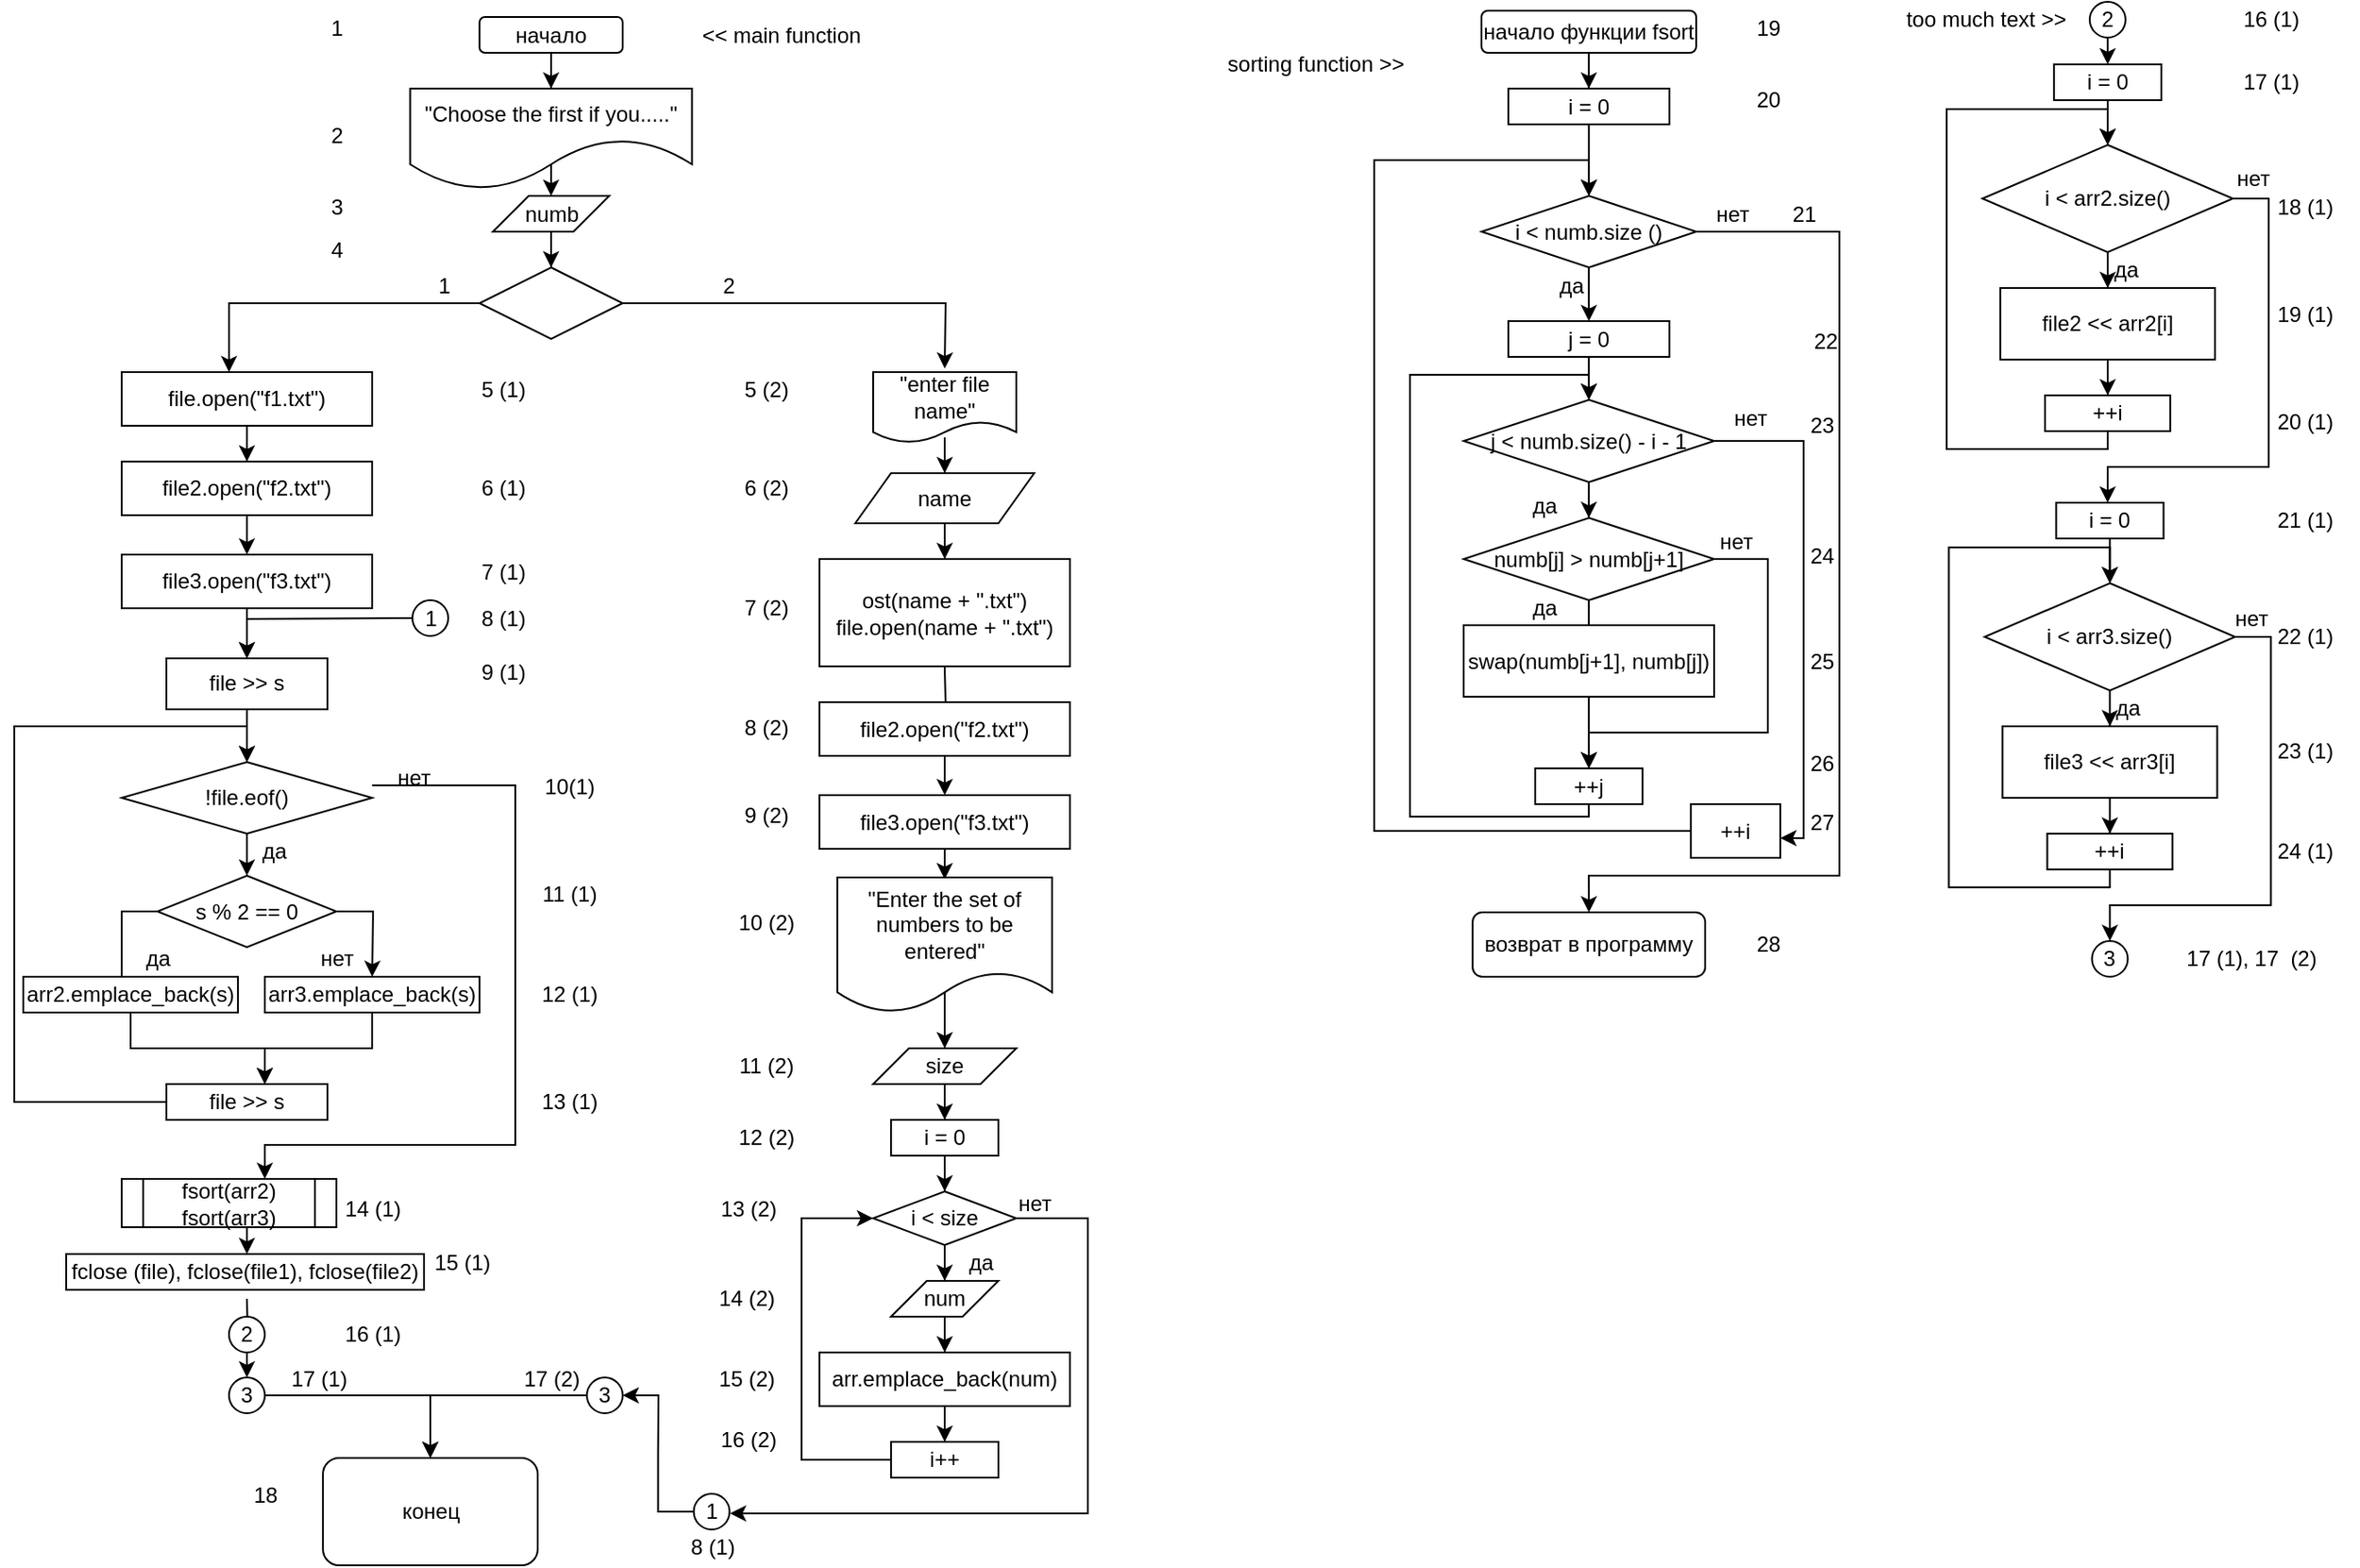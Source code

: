<mxfile version="17.4.0" type="github">
  <diagram id="C5RBs43oDa-KdzZeNtuy" name="Page-1">
    <mxGraphModel dx="1026" dy="490" grid="1" gridSize="20" guides="1" tooltips="1" connect="1" arrows="1" fold="1" page="1" pageScale="1" pageWidth="827" pageHeight="1169" math="0" shadow="0">
      <root>
        <mxCell id="WIyWlLk6GJQsqaUBKTNV-0" />
        <mxCell id="WIyWlLk6GJQsqaUBKTNV-1" parent="WIyWlLk6GJQsqaUBKTNV-0" />
        <mxCell id="zUhGvFNywTjKuXfnofkF-5" value="" style="edgeStyle=orthogonalEdgeStyle;rounded=0;orthogonalLoop=1;jettySize=auto;html=1;entryX=0.5;entryY=0;entryDx=0;entryDy=0;" parent="WIyWlLk6GJQsqaUBKTNV-1" source="WIyWlLk6GJQsqaUBKTNV-3" target="WG-GIoE7qXhuWjVk6lCx-2" edge="1">
          <mxGeometry relative="1" as="geometry" />
        </mxCell>
        <mxCell id="WIyWlLk6GJQsqaUBKTNV-3" value="&lt;font style=&quot;font-size: 12px&quot;&gt;начало&lt;/font&gt;" style="rounded=1;whiteSpace=wrap;html=1;fontSize=12;glass=0;strokeWidth=1;shadow=0;" parent="WIyWlLk6GJQsqaUBKTNV-1" vertex="1">
          <mxGeometry x="300.01" y="23.5" width="80" height="20" as="geometry" />
        </mxCell>
        <mxCell id="zUhGvFNywTjKuXfnofkF-8" value="" style="edgeStyle=orthogonalEdgeStyle;rounded=0;orthogonalLoop=1;jettySize=auto;html=1;exitX=0.519;exitY=0.706;exitDx=0;exitDy=0;exitPerimeter=0;entryX=0.5;entryY=0;entryDx=0;entryDy=0;" parent="WIyWlLk6GJQsqaUBKTNV-1" source="WG-GIoE7qXhuWjVk6lCx-2" target="zUhGvFNywTjKuXfnofkF-7" edge="1">
          <mxGeometry relative="1" as="geometry">
            <mxPoint x="340" y="123.5" as="targetPoint" />
          </mxGeometry>
        </mxCell>
        <mxCell id="WG-GIoE7qXhuWjVk6lCx-2" value="&quot;Choose the first if you.....&quot;" style="shape=document;whiteSpace=wrap;html=1;boundedLbl=1;fontSize=12;size=0.5;" parent="WIyWlLk6GJQsqaUBKTNV-1" vertex="1">
          <mxGeometry x="261.25" y="63.5" width="157.5" height="56.5" as="geometry" />
        </mxCell>
        <mxCell id="WG-GIoE7qXhuWjVk6lCx-10" value="" style="edgeStyle=orthogonalEdgeStyle;rounded=0;orthogonalLoop=1;jettySize=auto;html=1;fontSize=12;exitX=0.5;exitY=1;exitDx=0;exitDy=0;entryX=0.5;entryY=0;entryDx=0;entryDy=0;" parent="WIyWlLk6GJQsqaUBKTNV-1" source="zUhGvFNywTjKuXfnofkF-6" target="zUhGvFNywTjKuXfnofkF-34" edge="1">
          <mxGeometry relative="1" as="geometry">
            <mxPoint x="170" y="351" as="sourcePoint" />
            <mxPoint x="170" y="380" as="targetPoint" />
            <Array as="points" />
          </mxGeometry>
        </mxCell>
        <mxCell id="WG-GIoE7qXhuWjVk6lCx-46" value="" style="edgeStyle=orthogonalEdgeStyle;rounded=0;orthogonalLoop=1;jettySize=auto;html=1;fontSize=12;" parent="WIyWlLk6GJQsqaUBKTNV-1" source="WG-GIoE7qXhuWjVk6lCx-40" target="WG-GIoE7qXhuWjVk6lCx-45" edge="1">
          <mxGeometry relative="1" as="geometry" />
        </mxCell>
        <mxCell id="WG-GIoE7qXhuWjVk6lCx-40" value="&lt;font style=&quot;font-size: 12px&quot;&gt;начало функции fsort&lt;/font&gt;" style="rounded=1;whiteSpace=wrap;html=1;fontSize=12;glass=0;strokeWidth=1;shadow=0;" parent="WIyWlLk6GJQsqaUBKTNV-1" vertex="1">
          <mxGeometry x="860" y="20" width="120" height="23.5" as="geometry" />
        </mxCell>
        <mxCell id="WG-GIoE7qXhuWjVk6lCx-48" value="" style="edgeStyle=orthogonalEdgeStyle;rounded=0;orthogonalLoop=1;jettySize=auto;html=1;fontSize=12;" parent="WIyWlLk6GJQsqaUBKTNV-1" source="WG-GIoE7qXhuWjVk6lCx-45" target="WG-GIoE7qXhuWjVk6lCx-47" edge="1">
          <mxGeometry relative="1" as="geometry" />
        </mxCell>
        <mxCell id="WG-GIoE7qXhuWjVk6lCx-45" value="i = 0" style="whiteSpace=wrap;html=1;" parent="WIyWlLk6GJQsqaUBKTNV-1" vertex="1">
          <mxGeometry x="875.04" y="63.5" width="90" height="20" as="geometry" />
        </mxCell>
        <mxCell id="WG-GIoE7qXhuWjVk6lCx-50" value="" style="edgeStyle=orthogonalEdgeStyle;rounded=0;orthogonalLoop=1;jettySize=auto;html=1;fontSize=12;entryX=0.5;entryY=0;entryDx=0;entryDy=0;" parent="WIyWlLk6GJQsqaUBKTNV-1" source="WG-GIoE7qXhuWjVk6lCx-47" target="WG-GIoE7qXhuWjVk6lCx-51" edge="1">
          <mxGeometry relative="1" as="geometry">
            <mxPoint x="920.04" y="243.5" as="targetPoint" />
          </mxGeometry>
        </mxCell>
        <mxCell id="WG-GIoE7qXhuWjVk6lCx-52" style="edgeStyle=orthogonalEdgeStyle;rounded=0;orthogonalLoop=1;jettySize=auto;html=1;fontSize=12;entryX=0.5;entryY=0;entryDx=0;entryDy=0;" parent="WIyWlLk6GJQsqaUBKTNV-1" source="WG-GIoE7qXhuWjVk6lCx-47" target="WG-GIoE7qXhuWjVk6lCx-53" edge="1">
          <mxGeometry relative="1" as="geometry">
            <mxPoint x="920.04" y="443.5" as="targetPoint" />
            <Array as="points">
              <mxPoint x="1060.04" y="143.5" />
              <mxPoint x="1060.04" y="503.5" />
              <mxPoint x="920.04" y="503.5" />
            </Array>
          </mxGeometry>
        </mxCell>
        <mxCell id="WG-GIoE7qXhuWjVk6lCx-47" value="i &amp;lt; numb.size ()" style="rhombus;whiteSpace=wrap;html=1;" parent="WIyWlLk6GJQsqaUBKTNV-1" vertex="1">
          <mxGeometry x="860.04" y="123.5" width="120" height="40" as="geometry" />
        </mxCell>
        <mxCell id="WG-GIoE7qXhuWjVk6lCx-55" value="" style="edgeStyle=orthogonalEdgeStyle;rounded=0;orthogonalLoop=1;jettySize=auto;html=1;fontSize=12;" parent="WIyWlLk6GJQsqaUBKTNV-1" source="WG-GIoE7qXhuWjVk6lCx-51" target="WG-GIoE7qXhuWjVk6lCx-54" edge="1">
          <mxGeometry relative="1" as="geometry" />
        </mxCell>
        <mxCell id="WG-GIoE7qXhuWjVk6lCx-51" value="j = 0" style="whiteSpace=wrap;html=1;" parent="WIyWlLk6GJQsqaUBKTNV-1" vertex="1">
          <mxGeometry x="875.04" y="193.5" width="90" height="20" as="geometry" />
        </mxCell>
        <mxCell id="WG-GIoE7qXhuWjVk6lCx-53" value="возврат в программу" style="rounded=1;whiteSpace=wrap;html=1;fontSize=12;" parent="WIyWlLk6GJQsqaUBKTNV-1" vertex="1">
          <mxGeometry x="855.06" y="524" width="129.96" height="36" as="geometry" />
        </mxCell>
        <mxCell id="WG-GIoE7qXhuWjVk6lCx-57" value="" style="edgeStyle=orthogonalEdgeStyle;rounded=0;orthogonalLoop=1;jettySize=auto;html=1;fontSize=12;" parent="WIyWlLk6GJQsqaUBKTNV-1" source="WG-GIoE7qXhuWjVk6lCx-54" target="WG-GIoE7qXhuWjVk6lCx-56" edge="1">
          <mxGeometry relative="1" as="geometry" />
        </mxCell>
        <mxCell id="WG-GIoE7qXhuWjVk6lCx-72" style="edgeStyle=orthogonalEdgeStyle;rounded=0;orthogonalLoop=1;jettySize=auto;html=1;exitX=1;exitY=0.5;exitDx=0;exitDy=0;fontSize=12;entryX=0.5;entryY=0;entryDx=0;entryDy=0;startArrow=none;" parent="WIyWlLk6GJQsqaUBKTNV-1" source="WG-GIoE7qXhuWjVk6lCx-73" target="WG-GIoE7qXhuWjVk6lCx-47" edge="1">
          <mxGeometry relative="1" as="geometry">
            <mxPoint x="820.04" y="183.5" as="targetPoint" />
            <Array as="points">
              <mxPoint x="800.04" y="103.5" />
              <mxPoint x="920.04" y="103.5" />
            </Array>
          </mxGeometry>
        </mxCell>
        <mxCell id="WG-GIoE7qXhuWjVk6lCx-76" style="edgeStyle=orthogonalEdgeStyle;rounded=0;orthogonalLoop=1;jettySize=auto;html=1;exitX=1;exitY=0.5;exitDx=0;exitDy=0;fontSize=12;" parent="WIyWlLk6GJQsqaUBKTNV-1" source="WG-GIoE7qXhuWjVk6lCx-54" target="WG-GIoE7qXhuWjVk6lCx-73" edge="1">
          <mxGeometry relative="1" as="geometry">
            <mxPoint x="1040.04" y="483.5" as="targetPoint" />
            <Array as="points">
              <mxPoint x="1040.04" y="260.5" />
              <mxPoint x="1040.04" y="482.5" />
            </Array>
          </mxGeometry>
        </mxCell>
        <mxCell id="WG-GIoE7qXhuWjVk6lCx-54" value="j &amp;lt; numb.size() - i - 1" style="rhombus;whiteSpace=wrap;html=1;" parent="WIyWlLk6GJQsqaUBKTNV-1" vertex="1">
          <mxGeometry x="850.04" y="237.5" width="140" height="46" as="geometry" />
        </mxCell>
        <mxCell id="WG-GIoE7qXhuWjVk6lCx-59" value="" style="edgeStyle=orthogonalEdgeStyle;rounded=0;orthogonalLoop=1;jettySize=auto;html=1;fontSize=12;" parent="WIyWlLk6GJQsqaUBKTNV-1" source="WG-GIoE7qXhuWjVk6lCx-56" edge="1">
          <mxGeometry relative="1" as="geometry">
            <mxPoint x="920.04" y="363.5" as="targetPoint" />
          </mxGeometry>
        </mxCell>
        <mxCell id="WG-GIoE7qXhuWjVk6lCx-62" style="edgeStyle=orthogonalEdgeStyle;rounded=0;orthogonalLoop=1;jettySize=auto;html=1;fontSize=12;" parent="WIyWlLk6GJQsqaUBKTNV-1" source="WG-GIoE7qXhuWjVk6lCx-56" edge="1">
          <mxGeometry relative="1" as="geometry">
            <mxPoint x="920.04" y="443.5" as="targetPoint" />
            <Array as="points">
              <mxPoint x="1020.04" y="326.5" />
              <mxPoint x="1020.04" y="423.5" />
              <mxPoint x="920.04" y="423.5" />
            </Array>
          </mxGeometry>
        </mxCell>
        <mxCell id="WG-GIoE7qXhuWjVk6lCx-56" value="numb[j] &amp;gt; numb[j+1]" style="rhombus;whiteSpace=wrap;html=1;" parent="WIyWlLk6GJQsqaUBKTNV-1" vertex="1">
          <mxGeometry x="850.04" y="303.5" width="140" height="46" as="geometry" />
        </mxCell>
        <mxCell id="WG-GIoE7qXhuWjVk6lCx-61" value="" style="edgeStyle=orthogonalEdgeStyle;rounded=0;orthogonalLoop=1;jettySize=auto;html=1;fontSize=12;" parent="WIyWlLk6GJQsqaUBKTNV-1" source="WG-GIoE7qXhuWjVk6lCx-60" edge="1">
          <mxGeometry relative="1" as="geometry">
            <mxPoint x="920.04" y="443.5" as="targetPoint" />
          </mxGeometry>
        </mxCell>
        <mxCell id="WG-GIoE7qXhuWjVk6lCx-60" value="swap(numb[j+1], numb[j])" style="rounded=0;whiteSpace=wrap;html=1;fontSize=12;" parent="WIyWlLk6GJQsqaUBKTNV-1" vertex="1">
          <mxGeometry x="850.04" y="363.5" width="140" height="40" as="geometry" />
        </mxCell>
        <mxCell id="WG-GIoE7qXhuWjVk6lCx-64" value="нет" style="text;html=1;align=center;verticalAlign=middle;resizable=0;points=[];autosize=1;strokeColor=none;fillColor=none;fontSize=12;" parent="WIyWlLk6GJQsqaUBKTNV-1" vertex="1">
          <mxGeometry x="982.04" y="306.5" width="40" height="20" as="geometry" />
        </mxCell>
        <mxCell id="WG-GIoE7qXhuWjVk6lCx-65" value="нет" style="text;html=1;align=center;verticalAlign=middle;resizable=0;points=[];autosize=1;strokeColor=none;fillColor=none;fontSize=12;" parent="WIyWlLk6GJQsqaUBKTNV-1" vertex="1">
          <mxGeometry x="990.04" y="237.5" width="40" height="20" as="geometry" />
        </mxCell>
        <mxCell id="WG-GIoE7qXhuWjVk6lCx-66" value="нет" style="text;html=1;align=center;verticalAlign=middle;resizable=0;points=[];autosize=1;strokeColor=none;fillColor=none;fontSize=12;" parent="WIyWlLk6GJQsqaUBKTNV-1" vertex="1">
          <mxGeometry x="980.04" y="123.5" width="40" height="20" as="geometry" />
        </mxCell>
        <mxCell id="WG-GIoE7qXhuWjVk6lCx-67" value="да" style="text;html=1;align=center;verticalAlign=middle;resizable=0;points=[];autosize=1;strokeColor=none;fillColor=none;fontSize=12;" parent="WIyWlLk6GJQsqaUBKTNV-1" vertex="1">
          <mxGeometry x="875.04" y="343.5" width="40" height="20" as="geometry" />
        </mxCell>
        <mxCell id="WG-GIoE7qXhuWjVk6lCx-68" value="да" style="text;html=1;align=center;verticalAlign=middle;resizable=0;points=[];autosize=1;strokeColor=none;fillColor=none;fontSize=12;" parent="WIyWlLk6GJQsqaUBKTNV-1" vertex="1">
          <mxGeometry x="875.04" y="286.5" width="40" height="20" as="geometry" />
        </mxCell>
        <mxCell id="WG-GIoE7qXhuWjVk6lCx-69" value="да" style="text;html=1;align=center;verticalAlign=middle;resizable=0;points=[];autosize=1;strokeColor=none;fillColor=none;fontSize=12;" parent="WIyWlLk6GJQsqaUBKTNV-1" vertex="1">
          <mxGeometry x="890.04" y="163.5" width="40" height="20" as="geometry" />
        </mxCell>
        <mxCell id="WG-GIoE7qXhuWjVk6lCx-71" style="edgeStyle=orthogonalEdgeStyle;rounded=0;orthogonalLoop=1;jettySize=auto;html=1;fontSize=12;entryX=0.5;entryY=0;entryDx=0;entryDy=0;" parent="WIyWlLk6GJQsqaUBKTNV-1" target="WG-GIoE7qXhuWjVk6lCx-54" edge="1">
          <mxGeometry relative="1" as="geometry">
            <mxPoint x="820.04" y="310.5" as="targetPoint" />
            <mxPoint x="920.04" y="450.5" as="sourcePoint" />
            <Array as="points">
              <mxPoint x="920.04" y="470.5" />
              <mxPoint x="820.04" y="470.5" />
              <mxPoint x="820.04" y="223.5" />
              <mxPoint x="920.04" y="223.5" />
            </Array>
          </mxGeometry>
        </mxCell>
        <mxCell id="WG-GIoE7qXhuWjVk6lCx-70" value="++j" style="rounded=0;whiteSpace=wrap;html=1;fontSize=12;" parent="WIyWlLk6GJQsqaUBKTNV-1" vertex="1">
          <mxGeometry x="890.04" y="443.5" width="60" height="20" as="geometry" />
        </mxCell>
        <mxCell id="WG-GIoE7qXhuWjVk6lCx-73" value="++i" style="rounded=0;whiteSpace=wrap;html=1;fontSize=12;" parent="WIyWlLk6GJQsqaUBKTNV-1" vertex="1">
          <mxGeometry x="977.04" y="463.5" width="50" height="30" as="geometry" />
        </mxCell>
        <mxCell id="WG-GIoE7qXhuWjVk6lCx-77" value="sorting function &amp;gt;&amp;gt;" style="text;html=1;align=center;verticalAlign=middle;resizable=0;points=[];autosize=1;strokeColor=none;fillColor=none;fontSize=12;" parent="WIyWlLk6GJQsqaUBKTNV-1" vertex="1">
          <mxGeometry x="707" y="40" width="120" height="20" as="geometry" />
        </mxCell>
        <mxCell id="WG-GIoE7qXhuWjVk6lCx-78" value="&amp;lt;&amp;lt; main function&amp;nbsp;" style="text;html=1;align=center;verticalAlign=middle;resizable=0;points=[];autosize=1;strokeColor=none;fillColor=none;fontSize=12;" parent="WIyWlLk6GJQsqaUBKTNV-1" vertex="1">
          <mxGeometry x="410" y="23.5" width="120" height="20" as="geometry" />
        </mxCell>
        <mxCell id="zUhGvFNywTjKuXfnofkF-3" value="" style="edgeStyle=orthogonalEdgeStyle;rounded=0;orthogonalLoop=1;jettySize=auto;html=1;" parent="WIyWlLk6GJQsqaUBKTNV-1" source="zUhGvFNywTjKuXfnofkF-1" target="zUhGvFNywTjKuXfnofkF-2" edge="1">
          <mxGeometry relative="1" as="geometry" />
        </mxCell>
        <mxCell id="zUhGvFNywTjKuXfnofkF-1" value="file.open(&quot;f1.txt&quot;)" style="rounded=0;whiteSpace=wrap;html=1;" parent="WIyWlLk6GJQsqaUBKTNV-1" vertex="1">
          <mxGeometry x="100.01" y="222" width="140" height="30" as="geometry" />
        </mxCell>
        <mxCell id="zUhGvFNywTjKuXfnofkF-4" value="" style="edgeStyle=orthogonalEdgeStyle;rounded=0;orthogonalLoop=1;jettySize=auto;html=1;entryX=0.5;entryY=0;entryDx=0;entryDy=0;" parent="WIyWlLk6GJQsqaUBKTNV-1" source="zUhGvFNywTjKuXfnofkF-2" target="zUhGvFNywTjKuXfnofkF-6" edge="1">
          <mxGeometry relative="1" as="geometry" />
        </mxCell>
        <mxCell id="zUhGvFNywTjKuXfnofkF-2" value="file2.open(&quot;f2.txt&quot;)" style="rounded=0;whiteSpace=wrap;html=1;" parent="WIyWlLk6GJQsqaUBKTNV-1" vertex="1">
          <mxGeometry x="100" y="272" width="140" height="30" as="geometry" />
        </mxCell>
        <mxCell id="zUhGvFNywTjKuXfnofkF-6" value="file3.open(&quot;f3.txt&quot;)" style="rounded=0;whiteSpace=wrap;html=1;" parent="WIyWlLk6GJQsqaUBKTNV-1" vertex="1">
          <mxGeometry x="100.01" y="324" width="140" height="30" as="geometry" />
        </mxCell>
        <mxCell id="zUhGvFNywTjKuXfnofkF-10" value="" style="edgeStyle=orthogonalEdgeStyle;rounded=0;orthogonalLoop=1;jettySize=auto;html=1;" parent="WIyWlLk6GJQsqaUBKTNV-1" source="zUhGvFNywTjKuXfnofkF-7" target="zUhGvFNywTjKuXfnofkF-9" edge="1">
          <mxGeometry relative="1" as="geometry" />
        </mxCell>
        <mxCell id="zUhGvFNywTjKuXfnofkF-7" value="numb" style="shape=parallelogram;perimeter=parallelogramPerimeter;whiteSpace=wrap;html=1;fixedSize=1;" parent="WIyWlLk6GJQsqaUBKTNV-1" vertex="1">
          <mxGeometry x="307.5" y="123.5" width="65" height="20" as="geometry" />
        </mxCell>
        <mxCell id="zUhGvFNywTjKuXfnofkF-12" style="edgeStyle=orthogonalEdgeStyle;rounded=0;orthogonalLoop=1;jettySize=auto;html=1;" parent="WIyWlLk6GJQsqaUBKTNV-1" source="zUhGvFNywTjKuXfnofkF-9" target="zUhGvFNywTjKuXfnofkF-1" edge="1">
          <mxGeometry relative="1" as="geometry">
            <mxPoint x="240" y="203.5" as="targetPoint" />
            <Array as="points">
              <mxPoint x="160" y="183" />
            </Array>
          </mxGeometry>
        </mxCell>
        <mxCell id="zUhGvFNywTjKuXfnofkF-14" style="edgeStyle=orthogonalEdgeStyle;rounded=0;orthogonalLoop=1;jettySize=auto;html=1;" parent="WIyWlLk6GJQsqaUBKTNV-1" source="zUhGvFNywTjKuXfnofkF-9" edge="1">
          <mxGeometry relative="1" as="geometry">
            <mxPoint x="560" y="220" as="targetPoint" />
          </mxGeometry>
        </mxCell>
        <mxCell id="zUhGvFNywTjKuXfnofkF-9" value="" style="rhombus;whiteSpace=wrap;html=1;" parent="WIyWlLk6GJQsqaUBKTNV-1" vertex="1">
          <mxGeometry x="300" y="163.5" width="80" height="40" as="geometry" />
        </mxCell>
        <mxCell id="zUhGvFNywTjKuXfnofkF-13" value="1" style="text;html=1;align=center;verticalAlign=middle;resizable=0;points=[];autosize=1;strokeColor=none;fillColor=none;" parent="WIyWlLk6GJQsqaUBKTNV-1" vertex="1">
          <mxGeometry x="260" y="163.5" width="40" height="20" as="geometry" />
        </mxCell>
        <mxCell id="zUhGvFNywTjKuXfnofkF-15" value="2" style="text;html=1;align=center;verticalAlign=middle;resizable=0;points=[];autosize=1;strokeColor=none;fillColor=none;" parent="WIyWlLk6GJQsqaUBKTNV-1" vertex="1">
          <mxGeometry x="418.75" y="163.5" width="40" height="20" as="geometry" />
        </mxCell>
        <mxCell id="zUhGvFNywTjKuXfnofkF-28" value="" style="edgeStyle=orthogonalEdgeStyle;rounded=0;orthogonalLoop=1;jettySize=auto;html=1;fontSize=12;exitX=0.5;exitY=1;exitDx=0;exitDy=0;" parent="WIyWlLk6GJQsqaUBKTNV-1" source="zUhGvFNywTjKuXfnofkF-33" edge="1">
          <mxGeometry relative="1" as="geometry">
            <mxPoint x="559.99" y="485.5" as="sourcePoint" />
            <mxPoint x="559.99" y="505.5" as="targetPoint" />
          </mxGeometry>
        </mxCell>
        <mxCell id="zUhGvFNywTjKuXfnofkF-29" value="" style="edgeStyle=orthogonalEdgeStyle;rounded=0;orthogonalLoop=1;jettySize=auto;html=1;" parent="WIyWlLk6GJQsqaUBKTNV-1" target="zUhGvFNywTjKuXfnofkF-32" edge="1">
          <mxGeometry relative="1" as="geometry">
            <mxPoint x="559.99" y="386.5" as="sourcePoint" />
          </mxGeometry>
        </mxCell>
        <mxCell id="zUhGvFNywTjKuXfnofkF-31" value="" style="edgeStyle=orthogonalEdgeStyle;rounded=0;orthogonalLoop=1;jettySize=auto;html=1;entryX=0.5;entryY=0;entryDx=0;entryDy=0;" parent="WIyWlLk6GJQsqaUBKTNV-1" source="zUhGvFNywTjKuXfnofkF-32" target="zUhGvFNywTjKuXfnofkF-33" edge="1">
          <mxGeometry relative="1" as="geometry" />
        </mxCell>
        <mxCell id="zUhGvFNywTjKuXfnofkF-32" value="file2.open(&quot;f2.txt&quot;)" style="rounded=0;whiteSpace=wrap;html=1;" parent="WIyWlLk6GJQsqaUBKTNV-1" vertex="1">
          <mxGeometry x="489.99" y="406.5" width="140" height="30" as="geometry" />
        </mxCell>
        <mxCell id="zUhGvFNywTjKuXfnofkF-33" value="file3.open(&quot;f3.txt&quot;)" style="rounded=0;whiteSpace=wrap;html=1;" parent="WIyWlLk6GJQsqaUBKTNV-1" vertex="1">
          <mxGeometry x="490" y="458.5" width="140" height="30" as="geometry" />
        </mxCell>
        <mxCell id="zUhGvFNywTjKuXfnofkF-36" value="" style="edgeStyle=orthogonalEdgeStyle;rounded=0;orthogonalLoop=1;jettySize=auto;html=1;" parent="WIyWlLk6GJQsqaUBKTNV-1" source="zUhGvFNywTjKuXfnofkF-34" target="zUhGvFNywTjKuXfnofkF-35" edge="1">
          <mxGeometry relative="1" as="geometry" />
        </mxCell>
        <mxCell id="zUhGvFNywTjKuXfnofkF-34" value="file &amp;gt;&amp;gt; s" style="rounded=0;whiteSpace=wrap;html=1;" parent="WIyWlLk6GJQsqaUBKTNV-1" vertex="1">
          <mxGeometry x="125" y="382" width="90.01" height="28.5" as="geometry" />
        </mxCell>
        <mxCell id="zUhGvFNywTjKuXfnofkF-38" value="" style="edgeStyle=orthogonalEdgeStyle;rounded=0;orthogonalLoop=1;jettySize=auto;html=1;" parent="WIyWlLk6GJQsqaUBKTNV-1" source="zUhGvFNywTjKuXfnofkF-35" target="zUhGvFNywTjKuXfnofkF-37" edge="1">
          <mxGeometry relative="1" as="geometry" />
        </mxCell>
        <mxCell id="zUhGvFNywTjKuXfnofkF-47" style="edgeStyle=orthogonalEdgeStyle;rounded=0;orthogonalLoop=1;jettySize=auto;html=1;exitX=1;exitY=0.5;exitDx=0;exitDy=0;" parent="WIyWlLk6GJQsqaUBKTNV-1" edge="1">
          <mxGeometry relative="1" as="geometry">
            <mxPoint x="180" y="673" as="targetPoint" />
            <Array as="points">
              <mxPoint x="320" y="453" />
              <mxPoint x="320" y="654" />
            </Array>
            <mxPoint x="240" y="453" as="sourcePoint" />
          </mxGeometry>
        </mxCell>
        <mxCell id="zUhGvFNywTjKuXfnofkF-35" value="!file.eof()" style="rhombus;whiteSpace=wrap;html=1;rounded=0;" parent="WIyWlLk6GJQsqaUBKTNV-1" vertex="1">
          <mxGeometry x="100" y="440" width="140" height="40" as="geometry" />
        </mxCell>
        <mxCell id="zUhGvFNywTjKuXfnofkF-39" style="edgeStyle=orthogonalEdgeStyle;rounded=0;orthogonalLoop=1;jettySize=auto;html=1;" parent="WIyWlLk6GJQsqaUBKTNV-1" source="zUhGvFNywTjKuXfnofkF-37" edge="1">
          <mxGeometry relative="1" as="geometry">
            <mxPoint x="100" y="560" as="targetPoint" />
          </mxGeometry>
        </mxCell>
        <mxCell id="zUhGvFNywTjKuXfnofkF-40" style="edgeStyle=orthogonalEdgeStyle;rounded=0;orthogonalLoop=1;jettySize=auto;html=1;" parent="WIyWlLk6GJQsqaUBKTNV-1" source="zUhGvFNywTjKuXfnofkF-37" edge="1">
          <mxGeometry relative="1" as="geometry">
            <mxPoint x="240" y="560" as="targetPoint" />
          </mxGeometry>
        </mxCell>
        <mxCell id="zUhGvFNywTjKuXfnofkF-37" value="s % 2 == 0" style="rhombus;whiteSpace=wrap;html=1;rounded=0;" parent="WIyWlLk6GJQsqaUBKTNV-1" vertex="1">
          <mxGeometry x="120" y="503.5" width="100" height="40" as="geometry" />
        </mxCell>
        <mxCell id="zUhGvFNywTjKuXfnofkF-43" style="edgeStyle=orthogonalEdgeStyle;rounded=0;orthogonalLoop=1;jettySize=auto;html=1;" parent="WIyWlLk6GJQsqaUBKTNV-1" source="zUhGvFNywTjKuXfnofkF-41" edge="1">
          <mxGeometry relative="1" as="geometry">
            <mxPoint x="180" y="620" as="targetPoint" />
            <Array as="points">
              <mxPoint x="105" y="600" />
              <mxPoint x="180" y="600" />
              <mxPoint x="180" y="620" />
            </Array>
          </mxGeometry>
        </mxCell>
        <mxCell id="zUhGvFNywTjKuXfnofkF-41" value="arr2.emplace_back(s)" style="rounded=0;whiteSpace=wrap;html=1;" parent="WIyWlLk6GJQsqaUBKTNV-1" vertex="1">
          <mxGeometry x="45" y="560" width="120" height="20" as="geometry" />
        </mxCell>
        <mxCell id="zUhGvFNywTjKuXfnofkF-44" style="edgeStyle=orthogonalEdgeStyle;rounded=0;orthogonalLoop=1;jettySize=auto;html=1;" parent="WIyWlLk6GJQsqaUBKTNV-1" source="zUhGvFNywTjKuXfnofkF-42" edge="1">
          <mxGeometry relative="1" as="geometry">
            <mxPoint x="180" y="620" as="targetPoint" />
            <Array as="points">
              <mxPoint x="240" y="600" />
              <mxPoint x="180" y="600" />
              <mxPoint x="180" y="620" />
            </Array>
          </mxGeometry>
        </mxCell>
        <mxCell id="zUhGvFNywTjKuXfnofkF-42" value="arr3.emplace_back(s)" style="rounded=0;whiteSpace=wrap;html=1;" parent="WIyWlLk6GJQsqaUBKTNV-1" vertex="1">
          <mxGeometry x="180.01" y="560" width="120" height="20" as="geometry" />
        </mxCell>
        <mxCell id="zUhGvFNywTjKuXfnofkF-46" style="edgeStyle=orthogonalEdgeStyle;rounded=0;orthogonalLoop=1;jettySize=auto;html=1;" parent="WIyWlLk6GJQsqaUBKTNV-1" source="zUhGvFNywTjKuXfnofkF-45" target="zUhGvFNywTjKuXfnofkF-35" edge="1">
          <mxGeometry relative="1" as="geometry">
            <Array as="points">
              <mxPoint x="40" y="630" />
              <mxPoint x="40" y="420" />
              <mxPoint x="170" y="420" />
            </Array>
          </mxGeometry>
        </mxCell>
        <mxCell id="zUhGvFNywTjKuXfnofkF-45" value="file &amp;gt;&amp;gt; s" style="rounded=0;whiteSpace=wrap;html=1;" parent="WIyWlLk6GJQsqaUBKTNV-1" vertex="1">
          <mxGeometry x="125.01" y="620" width="90.01" height="20" as="geometry" />
        </mxCell>
        <mxCell id="zUhGvFNywTjKuXfnofkF-50" value="" style="edgeStyle=orthogonalEdgeStyle;rounded=0;orthogonalLoop=1;jettySize=auto;html=1;" parent="WIyWlLk6GJQsqaUBKTNV-1" edge="1">
          <mxGeometry relative="1" as="geometry">
            <mxPoint x="170" y="695" as="sourcePoint" />
            <mxPoint x="170" y="715" as="targetPoint" />
          </mxGeometry>
        </mxCell>
        <mxCell id="zUhGvFNywTjKuXfnofkF-48" value="fsort(arr2)" style="rounded=0;whiteSpace=wrap;html=1;" parent="WIyWlLk6GJQsqaUBKTNV-1" vertex="1">
          <mxGeometry x="127.49" y="680" width="85.01" height="20" as="geometry" />
        </mxCell>
        <mxCell id="zUhGvFNywTjKuXfnofkF-53" value="" style="edgeStyle=orthogonalEdgeStyle;rounded=0;orthogonalLoop=1;jettySize=auto;html=1;" parent="WIyWlLk6GJQsqaUBKTNV-1" source="zUhGvFNywTjKuXfnofkF-51" target="zUhGvFNywTjKuXfnofkF-52" edge="1">
          <mxGeometry relative="1" as="geometry" />
        </mxCell>
        <mxCell id="zUhGvFNywTjKuXfnofkF-51" value="&quot;enter file name&quot;" style="shape=document;whiteSpace=wrap;html=1;boundedLbl=1;" parent="WIyWlLk6GJQsqaUBKTNV-1" vertex="1">
          <mxGeometry x="520" y="222" width="80.01" height="39.5" as="geometry" />
        </mxCell>
        <mxCell id="zUhGvFNywTjKuXfnofkF-56" value="" style="edgeStyle=orthogonalEdgeStyle;rounded=0;orthogonalLoop=1;jettySize=auto;html=1;" parent="WIyWlLk6GJQsqaUBKTNV-1" source="zUhGvFNywTjKuXfnofkF-52" target="zUhGvFNywTjKuXfnofkF-54" edge="1">
          <mxGeometry relative="1" as="geometry" />
        </mxCell>
        <mxCell id="zUhGvFNywTjKuXfnofkF-52" value="name" style="shape=parallelogram;perimeter=parallelogramPerimeter;whiteSpace=wrap;html=1;fixedSize=1;" parent="WIyWlLk6GJQsqaUBKTNV-1" vertex="1">
          <mxGeometry x="510" y="278.5" width="100.01" height="28" as="geometry" />
        </mxCell>
        <mxCell id="zUhGvFNywTjKuXfnofkF-54" value="&lt;div&gt;ost(name + &quot;.txt&quot;)&lt;/div&gt;&lt;div&gt;&lt;span&gt;file.open(name + &quot;.txt&quot;)&lt;/span&gt;&lt;/div&gt;" style="rounded=0;whiteSpace=wrap;html=1;" parent="WIyWlLk6GJQsqaUBKTNV-1" vertex="1">
          <mxGeometry x="490" y="326.5" width="140" height="60" as="geometry" />
        </mxCell>
        <mxCell id="zUhGvFNywTjKuXfnofkF-60" value="" style="edgeStyle=orthogonalEdgeStyle;rounded=0;orthogonalLoop=1;jettySize=auto;html=1;exitX=0.5;exitY=0.849;exitDx=0;exitDy=0;exitPerimeter=0;" parent="WIyWlLk6GJQsqaUBKTNV-1" source="zUhGvFNywTjKuXfnofkF-57" target="zUhGvFNywTjKuXfnofkF-58" edge="1">
          <mxGeometry relative="1" as="geometry">
            <mxPoint x="560" y="580" as="sourcePoint" />
          </mxGeometry>
        </mxCell>
        <mxCell id="zUhGvFNywTjKuXfnofkF-57" value="&quot;Enter the set of numbers to be entered&quot;" style="shape=document;whiteSpace=wrap;html=1;boundedLbl=1;" parent="WIyWlLk6GJQsqaUBKTNV-1" vertex="1">
          <mxGeometry x="500" y="504.5" width="120" height="75.5" as="geometry" />
        </mxCell>
        <mxCell id="zUhGvFNywTjKuXfnofkF-67" value="" style="edgeStyle=orthogonalEdgeStyle;rounded=0;orthogonalLoop=1;jettySize=auto;html=1;" parent="WIyWlLk6GJQsqaUBKTNV-1" source="zUhGvFNywTjKuXfnofkF-58" target="zUhGvFNywTjKuXfnofkF-66" edge="1">
          <mxGeometry relative="1" as="geometry" />
        </mxCell>
        <mxCell id="zUhGvFNywTjKuXfnofkF-58" value="size" style="shape=parallelogram;perimeter=parallelogramPerimeter;whiteSpace=wrap;html=1;fixedSize=1;" parent="WIyWlLk6GJQsqaUBKTNV-1" vertex="1">
          <mxGeometry x="520" y="600" width="80" height="20" as="geometry" />
        </mxCell>
        <mxCell id="zUhGvFNywTjKuXfnofkF-64" value="" style="endArrow=classic;html=1;rounded=0;entryX=0.5;entryY=0;entryDx=0;entryDy=0;startArrow=none;" parent="WIyWlLk6GJQsqaUBKTNV-1" source="zUhGvFNywTjKuXfnofkF-65" target="zUhGvFNywTjKuXfnofkF-34" edge="1">
          <mxGeometry width="50" height="50" relative="1" as="geometry">
            <mxPoint x="280" y="360" as="sourcePoint" />
            <mxPoint x="290" y="340" as="targetPoint" />
            <Array as="points">
              <mxPoint x="170" y="360" />
            </Array>
          </mxGeometry>
        </mxCell>
        <mxCell id="zUhGvFNywTjKuXfnofkF-69" value="" style="edgeStyle=orthogonalEdgeStyle;rounded=0;orthogonalLoop=1;jettySize=auto;html=1;" parent="WIyWlLk6GJQsqaUBKTNV-1" source="zUhGvFNywTjKuXfnofkF-66" target="zUhGvFNywTjKuXfnofkF-68" edge="1">
          <mxGeometry relative="1" as="geometry" />
        </mxCell>
        <mxCell id="zUhGvFNywTjKuXfnofkF-66" value="i = 0" style="whiteSpace=wrap;html=1;" parent="WIyWlLk6GJQsqaUBKTNV-1" vertex="1">
          <mxGeometry x="529.99" y="640" width="60" height="20" as="geometry" />
        </mxCell>
        <mxCell id="zUhGvFNywTjKuXfnofkF-71" value="" style="edgeStyle=orthogonalEdgeStyle;rounded=0;orthogonalLoop=1;jettySize=auto;html=1;" parent="WIyWlLk6GJQsqaUBKTNV-1" source="zUhGvFNywTjKuXfnofkF-68" target="zUhGvFNywTjKuXfnofkF-70" edge="1">
          <mxGeometry relative="1" as="geometry" />
        </mxCell>
        <mxCell id="zUhGvFNywTjKuXfnofkF-77" style="edgeStyle=orthogonalEdgeStyle;rounded=0;orthogonalLoop=1;jettySize=auto;html=1;" parent="WIyWlLk6GJQsqaUBKTNV-1" source="zUhGvFNywTjKuXfnofkF-68" edge="1">
          <mxGeometry relative="1" as="geometry">
            <mxPoint x="440" y="860" as="targetPoint" />
            <Array as="points">
              <mxPoint x="640" y="695" />
              <mxPoint x="640" y="860" />
              <mxPoint x="560" y="860" />
            </Array>
          </mxGeometry>
        </mxCell>
        <mxCell id="zUhGvFNywTjKuXfnofkF-68" value="i &amp;lt; size" style="rhombus;whiteSpace=wrap;html=1;" parent="WIyWlLk6GJQsqaUBKTNV-1" vertex="1">
          <mxGeometry x="519.99" y="680" width="80" height="30" as="geometry" />
        </mxCell>
        <mxCell id="zUhGvFNywTjKuXfnofkF-73" value="" style="edgeStyle=orthogonalEdgeStyle;rounded=0;orthogonalLoop=1;jettySize=auto;html=1;" parent="WIyWlLk6GJQsqaUBKTNV-1" source="zUhGvFNywTjKuXfnofkF-70" target="zUhGvFNywTjKuXfnofkF-72" edge="1">
          <mxGeometry relative="1" as="geometry" />
        </mxCell>
        <mxCell id="zUhGvFNywTjKuXfnofkF-70" value="num" style="shape=parallelogram;perimeter=parallelogramPerimeter;whiteSpace=wrap;html=1;fixedSize=1;" parent="WIyWlLk6GJQsqaUBKTNV-1" vertex="1">
          <mxGeometry x="529.99" y="730" width="59.99" height="20" as="geometry" />
        </mxCell>
        <mxCell id="zUhGvFNywTjKuXfnofkF-75" value="" style="edgeStyle=orthogonalEdgeStyle;rounded=0;orthogonalLoop=1;jettySize=auto;html=1;" parent="WIyWlLk6GJQsqaUBKTNV-1" source="zUhGvFNywTjKuXfnofkF-72" target="zUhGvFNywTjKuXfnofkF-74" edge="1">
          <mxGeometry relative="1" as="geometry" />
        </mxCell>
        <mxCell id="zUhGvFNywTjKuXfnofkF-72" value="arr.emplace_back(num)" style="whiteSpace=wrap;html=1;" parent="WIyWlLk6GJQsqaUBKTNV-1" vertex="1">
          <mxGeometry x="489.98" y="770" width="140.01" height="30" as="geometry" />
        </mxCell>
        <mxCell id="zUhGvFNywTjKuXfnofkF-76" style="edgeStyle=orthogonalEdgeStyle;rounded=0;orthogonalLoop=1;jettySize=auto;html=1;entryX=0;entryY=0.5;entryDx=0;entryDy=0;" parent="WIyWlLk6GJQsqaUBKTNV-1" source="zUhGvFNywTjKuXfnofkF-74" target="zUhGvFNywTjKuXfnofkF-68" edge="1">
          <mxGeometry relative="1" as="geometry">
            <mxPoint x="460" y="700" as="targetPoint" />
            <Array as="points">
              <mxPoint x="480" y="830" />
              <mxPoint x="480" y="695" />
            </Array>
          </mxGeometry>
        </mxCell>
        <mxCell id="zUhGvFNywTjKuXfnofkF-74" value="i++" style="whiteSpace=wrap;html=1;" parent="WIyWlLk6GJQsqaUBKTNV-1" vertex="1">
          <mxGeometry x="530" y="820" width="60.01" height="20" as="geometry" />
        </mxCell>
        <mxCell id="AZDiQZOVhgo6CnWe1Yxe-0" value="&lt;span&gt;fsort(arr2)&lt;br&gt;&lt;/span&gt;fsort(arr3)&lt;span&gt;&lt;br&gt;&lt;/span&gt;" style="shape=process;whiteSpace=wrap;html=1;backgroundOutline=1;" parent="WIyWlLk6GJQsqaUBKTNV-1" vertex="1">
          <mxGeometry x="100.01" y="673" width="120.01" height="27" as="geometry" />
        </mxCell>
        <mxCell id="AZDiQZOVhgo6CnWe1Yxe-66" style="edgeStyle=orthogonalEdgeStyle;rounded=0;orthogonalLoop=1;jettySize=auto;html=1;" parent="WIyWlLk6GJQsqaUBKTNV-1" target="AZDiQZOVhgo6CnWe1Yxe-57" edge="1">
          <mxGeometry relative="1" as="geometry">
            <mxPoint x="170" y="740" as="sourcePoint" />
          </mxGeometry>
        </mxCell>
        <mxCell id="AZDiQZOVhgo6CnWe1Yxe-5" value="" style="edgeStyle=orthogonalEdgeStyle;rounded=0;orthogonalLoop=1;jettySize=auto;html=1;" parent="WIyWlLk6GJQsqaUBKTNV-1" source="AZDiQZOVhgo6CnWe1Yxe-3" target="AZDiQZOVhgo6CnWe1Yxe-4" edge="1">
          <mxGeometry relative="1" as="geometry" />
        </mxCell>
        <mxCell id="AZDiQZOVhgo6CnWe1Yxe-21" style="edgeStyle=orthogonalEdgeStyle;rounded=0;orthogonalLoop=1;jettySize=auto;html=1;entryX=0.5;entryY=0;entryDx=0;entryDy=0;exitX=1;exitY=0.5;exitDx=0;exitDy=0;" parent="WIyWlLk6GJQsqaUBKTNV-1" source="AZDiQZOVhgo6CnWe1Yxe-4" edge="1">
          <mxGeometry relative="1" as="geometry">
            <mxPoint x="1209.97" y="295" as="targetPoint" />
            <Array as="points">
              <mxPoint x="1299.96" y="125" />
              <mxPoint x="1299.96" y="275" />
              <mxPoint x="1209.96" y="275" />
            </Array>
          </mxGeometry>
        </mxCell>
        <mxCell id="AZDiQZOVhgo6CnWe1Yxe-3" value="i = 0" style="whiteSpace=wrap;html=1;" parent="WIyWlLk6GJQsqaUBKTNV-1" vertex="1">
          <mxGeometry x="1179.96" y="50" width="60" height="20" as="geometry" />
        </mxCell>
        <mxCell id="AZDiQZOVhgo6CnWe1Yxe-7" value="" style="edgeStyle=orthogonalEdgeStyle;rounded=0;orthogonalLoop=1;jettySize=auto;html=1;" parent="WIyWlLk6GJQsqaUBKTNV-1" source="AZDiQZOVhgo6CnWe1Yxe-4" target="AZDiQZOVhgo6CnWe1Yxe-6" edge="1">
          <mxGeometry relative="1" as="geometry" />
        </mxCell>
        <mxCell id="AZDiQZOVhgo6CnWe1Yxe-4" value="i &amp;lt; arr2.size()" style="rhombus;whiteSpace=wrap;html=1;" parent="WIyWlLk6GJQsqaUBKTNV-1" vertex="1">
          <mxGeometry x="1139.96" y="95" width="140" height="60" as="geometry" />
        </mxCell>
        <mxCell id="AZDiQZOVhgo6CnWe1Yxe-11" value="" style="edgeStyle=orthogonalEdgeStyle;rounded=0;orthogonalLoop=1;jettySize=auto;html=1;" parent="WIyWlLk6GJQsqaUBKTNV-1" source="AZDiQZOVhgo6CnWe1Yxe-6" target="AZDiQZOVhgo6CnWe1Yxe-10" edge="1">
          <mxGeometry relative="1" as="geometry" />
        </mxCell>
        <mxCell id="AZDiQZOVhgo6CnWe1Yxe-6" value="file2 &amp;lt;&amp;lt; arr2[i]" style="whiteSpace=wrap;html=1;" parent="WIyWlLk6GJQsqaUBKTNV-1" vertex="1">
          <mxGeometry x="1149.95" y="175" width="120" height="40" as="geometry" />
        </mxCell>
        <mxCell id="AZDiQZOVhgo6CnWe1Yxe-12" style="edgeStyle=orthogonalEdgeStyle;rounded=0;orthogonalLoop=1;jettySize=auto;html=1;entryX=0.5;entryY=0;entryDx=0;entryDy=0;" parent="WIyWlLk6GJQsqaUBKTNV-1" source="AZDiQZOVhgo6CnWe1Yxe-10" target="AZDiQZOVhgo6CnWe1Yxe-4" edge="1">
          <mxGeometry relative="1" as="geometry">
            <mxPoint x="1099.96" y="115" as="targetPoint" />
            <Array as="points">
              <mxPoint x="1119.96" y="265" />
              <mxPoint x="1119.96" y="75" />
              <mxPoint x="1209.96" y="75" />
            </Array>
          </mxGeometry>
        </mxCell>
        <mxCell id="AZDiQZOVhgo6CnWe1Yxe-10" value="++i" style="whiteSpace=wrap;html=1;" parent="WIyWlLk6GJQsqaUBKTNV-1" vertex="1">
          <mxGeometry x="1174.96" y="235" width="69.99" height="20" as="geometry" />
        </mxCell>
        <mxCell id="AZDiQZOVhgo6CnWe1Yxe-22" value="нет" style="text;html=1;align=center;verticalAlign=middle;resizable=0;points=[];autosize=1;strokeColor=none;fillColor=none;" parent="WIyWlLk6GJQsqaUBKTNV-1" vertex="1">
          <mxGeometry x="1271.2" y="103.5" width="40" height="20" as="geometry" />
        </mxCell>
        <mxCell id="AZDiQZOVhgo6CnWe1Yxe-23" value="да" style="text;html=1;align=center;verticalAlign=middle;resizable=0;points=[];autosize=1;strokeColor=none;fillColor=none;" parent="WIyWlLk6GJQsqaUBKTNV-1" vertex="1">
          <mxGeometry x="1199.96" y="155" width="40" height="20" as="geometry" />
        </mxCell>
        <mxCell id="AZDiQZOVhgo6CnWe1Yxe-24" value="" style="edgeStyle=orthogonalEdgeStyle;rounded=0;orthogonalLoop=1;jettySize=auto;html=1;" parent="WIyWlLk6GJQsqaUBKTNV-1" source="AZDiQZOVhgo6CnWe1Yxe-26" target="AZDiQZOVhgo6CnWe1Yxe-28" edge="1">
          <mxGeometry relative="1" as="geometry" />
        </mxCell>
        <mxCell id="AZDiQZOVhgo6CnWe1Yxe-25" style="edgeStyle=orthogonalEdgeStyle;rounded=0;orthogonalLoop=1;jettySize=auto;html=1;entryX=0.5;entryY=0;entryDx=0;entryDy=0;exitX=1;exitY=0.5;exitDx=0;exitDy=0;" parent="WIyWlLk6GJQsqaUBKTNV-1" source="AZDiQZOVhgo6CnWe1Yxe-28" edge="1">
          <mxGeometry relative="1" as="geometry">
            <mxPoint x="1211.22" y="540" as="targetPoint" />
            <Array as="points">
              <mxPoint x="1301.21" y="370" />
              <mxPoint x="1301.21" y="520" />
              <mxPoint x="1211.21" y="520" />
            </Array>
          </mxGeometry>
        </mxCell>
        <mxCell id="AZDiQZOVhgo6CnWe1Yxe-26" value="i = 0" style="whiteSpace=wrap;html=1;" parent="WIyWlLk6GJQsqaUBKTNV-1" vertex="1">
          <mxGeometry x="1181.21" y="295" width="60" height="20" as="geometry" />
        </mxCell>
        <mxCell id="AZDiQZOVhgo6CnWe1Yxe-27" value="" style="edgeStyle=orthogonalEdgeStyle;rounded=0;orthogonalLoop=1;jettySize=auto;html=1;" parent="WIyWlLk6GJQsqaUBKTNV-1" source="AZDiQZOVhgo6CnWe1Yxe-28" target="AZDiQZOVhgo6CnWe1Yxe-30" edge="1">
          <mxGeometry relative="1" as="geometry" />
        </mxCell>
        <mxCell id="AZDiQZOVhgo6CnWe1Yxe-28" value="i &amp;lt; arr3.size()" style="rhombus;whiteSpace=wrap;html=1;" parent="WIyWlLk6GJQsqaUBKTNV-1" vertex="1">
          <mxGeometry x="1141.21" y="340" width="140" height="60" as="geometry" />
        </mxCell>
        <mxCell id="AZDiQZOVhgo6CnWe1Yxe-29" value="" style="edgeStyle=orthogonalEdgeStyle;rounded=0;orthogonalLoop=1;jettySize=auto;html=1;" parent="WIyWlLk6GJQsqaUBKTNV-1" source="AZDiQZOVhgo6CnWe1Yxe-30" target="AZDiQZOVhgo6CnWe1Yxe-32" edge="1">
          <mxGeometry relative="1" as="geometry" />
        </mxCell>
        <mxCell id="AZDiQZOVhgo6CnWe1Yxe-30" value="file3 &amp;lt;&amp;lt; arr3[i]" style="whiteSpace=wrap;html=1;" parent="WIyWlLk6GJQsqaUBKTNV-1" vertex="1">
          <mxGeometry x="1151.2" y="420" width="120" height="40" as="geometry" />
        </mxCell>
        <mxCell id="AZDiQZOVhgo6CnWe1Yxe-31" style="edgeStyle=orthogonalEdgeStyle;rounded=0;orthogonalLoop=1;jettySize=auto;html=1;entryX=0.5;entryY=0;entryDx=0;entryDy=0;" parent="WIyWlLk6GJQsqaUBKTNV-1" source="AZDiQZOVhgo6CnWe1Yxe-32" target="AZDiQZOVhgo6CnWe1Yxe-28" edge="1">
          <mxGeometry relative="1" as="geometry">
            <mxPoint x="1101.21" y="360" as="targetPoint" />
            <Array as="points">
              <mxPoint x="1121.21" y="510" />
              <mxPoint x="1121.21" y="320" />
              <mxPoint x="1211.21" y="320" />
            </Array>
          </mxGeometry>
        </mxCell>
        <mxCell id="AZDiQZOVhgo6CnWe1Yxe-32" value="++i" style="whiteSpace=wrap;html=1;" parent="WIyWlLk6GJQsqaUBKTNV-1" vertex="1">
          <mxGeometry x="1176.21" y="480" width="69.99" height="20" as="geometry" />
        </mxCell>
        <mxCell id="AZDiQZOVhgo6CnWe1Yxe-34" value="да" style="text;html=1;align=center;verticalAlign=middle;resizable=0;points=[];autosize=1;strokeColor=none;fillColor=none;" parent="WIyWlLk6GJQsqaUBKTNV-1" vertex="1">
          <mxGeometry x="1201.21" y="400" width="40" height="20" as="geometry" />
        </mxCell>
        <mxCell id="AZDiQZOVhgo6CnWe1Yxe-40" style="edgeStyle=orthogonalEdgeStyle;rounded=0;orthogonalLoop=1;jettySize=auto;html=1;entryX=0.5;entryY=0;entryDx=0;entryDy=0;" parent="WIyWlLk6GJQsqaUBKTNV-1" source="AZDiQZOVhgo6CnWe1Yxe-39" target="AZDiQZOVhgo6CnWe1Yxe-3" edge="1">
          <mxGeometry relative="1" as="geometry">
            <Array as="points">
              <mxPoint x="1209.92" y="50" />
              <mxPoint x="1209.92" y="50" />
            </Array>
          </mxGeometry>
        </mxCell>
        <mxCell id="AZDiQZOVhgo6CnWe1Yxe-39" value="2" style="ellipse;whiteSpace=wrap;html=1;aspect=fixed;" parent="WIyWlLk6GJQsqaUBKTNV-1" vertex="1">
          <mxGeometry x="1199.95" y="15" width="20" height="20" as="geometry" />
        </mxCell>
        <mxCell id="AZDiQZOVhgo6CnWe1Yxe-43" value="3" style="ellipse;whiteSpace=wrap;html=1;aspect=fixed;" parent="WIyWlLk6GJQsqaUBKTNV-1" vertex="1">
          <mxGeometry x="1201.21" y="540" width="20" height="20" as="geometry" />
        </mxCell>
        <mxCell id="AZDiQZOVhgo6CnWe1Yxe-62" style="edgeStyle=orthogonalEdgeStyle;rounded=0;orthogonalLoop=1;jettySize=auto;html=1;entryX=1;entryY=0.5;entryDx=0;entryDy=0;" parent="WIyWlLk6GJQsqaUBKTNV-1" source="AZDiQZOVhgo6CnWe1Yxe-58" target="AZDiQZOVhgo6CnWe1Yxe-59" edge="1">
          <mxGeometry relative="1" as="geometry" />
        </mxCell>
        <mxCell id="AZDiQZOVhgo6CnWe1Yxe-58" value="1" style="ellipse;whiteSpace=wrap;html=1;aspect=fixed;" parent="WIyWlLk6GJQsqaUBKTNV-1" vertex="1">
          <mxGeometry x="419.75" y="849" width="20" height="20" as="geometry" />
        </mxCell>
        <mxCell id="AZDiQZOVhgo6CnWe1Yxe-68" style="edgeStyle=orthogonalEdgeStyle;rounded=0;orthogonalLoop=1;jettySize=auto;html=1;" parent="WIyWlLk6GJQsqaUBKTNV-1" source="AZDiQZOVhgo6CnWe1Yxe-59" target="AZDiQZOVhgo6CnWe1Yxe-63" edge="1">
          <mxGeometry relative="1" as="geometry" />
        </mxCell>
        <mxCell id="AZDiQZOVhgo6CnWe1Yxe-59" value="3" style="ellipse;whiteSpace=wrap;html=1;aspect=fixed;" parent="WIyWlLk6GJQsqaUBKTNV-1" vertex="1">
          <mxGeometry x="360.01" y="784" width="20" height="20" as="geometry" />
        </mxCell>
        <mxCell id="AZDiQZOVhgo6CnWe1Yxe-64" style="edgeStyle=orthogonalEdgeStyle;rounded=0;orthogonalLoop=1;jettySize=auto;html=1;entryX=0.5;entryY=0;entryDx=0;entryDy=0;" parent="WIyWlLk6GJQsqaUBKTNV-1" source="AZDiQZOVhgo6CnWe1Yxe-60" target="AZDiQZOVhgo6CnWe1Yxe-63" edge="1">
          <mxGeometry relative="1" as="geometry" />
        </mxCell>
        <mxCell id="AZDiQZOVhgo6CnWe1Yxe-60" value="3" style="ellipse;whiteSpace=wrap;html=1;aspect=fixed;" parent="WIyWlLk6GJQsqaUBKTNV-1" vertex="1">
          <mxGeometry x="160.01" y="784" width="20" height="20" as="geometry" />
        </mxCell>
        <mxCell id="AZDiQZOVhgo6CnWe1Yxe-63" value="конец" style="rounded=1;whiteSpace=wrap;html=1;" parent="WIyWlLk6GJQsqaUBKTNV-1" vertex="1">
          <mxGeometry x="212.5" y="829" width="120" height="60" as="geometry" />
        </mxCell>
        <mxCell id="AZDiQZOVhgo6CnWe1Yxe-67" style="edgeStyle=orthogonalEdgeStyle;rounded=0;orthogonalLoop=1;jettySize=auto;html=1;exitX=0.5;exitY=1;exitDx=0;exitDy=0;entryX=0.5;entryY=0;entryDx=0;entryDy=0;" parent="WIyWlLk6GJQsqaUBKTNV-1" source="AZDiQZOVhgo6CnWe1Yxe-57" target="AZDiQZOVhgo6CnWe1Yxe-60" edge="1">
          <mxGeometry relative="1" as="geometry">
            <mxPoint x="170.089" y="780" as="targetPoint" />
          </mxGeometry>
        </mxCell>
        <mxCell id="AZDiQZOVhgo6CnWe1Yxe-57" value="2" style="ellipse;whiteSpace=wrap;html=1;aspect=fixed;" parent="WIyWlLk6GJQsqaUBKTNV-1" vertex="1">
          <mxGeometry x="159.99" y="750" width="20" height="20" as="geometry" />
        </mxCell>
        <mxCell id="AZDiQZOVhgo6CnWe1Yxe-70" value="&amp;nbsp;too much text &amp;gt;&amp;gt;" style="text;html=1;align=center;verticalAlign=middle;resizable=0;points=[];autosize=1;strokeColor=none;fillColor=none;" parent="WIyWlLk6GJQsqaUBKTNV-1" vertex="1">
          <mxGeometry x="1079.95" y="15" width="120" height="20" as="geometry" />
        </mxCell>
        <mxCell id="7y3h5_6J3jQsWe96yB9q-0" value="1" style="text;html=1;align=center;verticalAlign=middle;resizable=0;points=[];autosize=1;strokeColor=none;fillColor=none;" parent="WIyWlLk6GJQsqaUBKTNV-1" vertex="1">
          <mxGeometry x="200" y="20" width="40" height="20" as="geometry" />
        </mxCell>
        <mxCell id="7y3h5_6J3jQsWe96yB9q-1" value="2" style="text;html=1;align=center;verticalAlign=middle;resizable=0;points=[];autosize=1;strokeColor=none;fillColor=none;" parent="WIyWlLk6GJQsqaUBKTNV-1" vertex="1">
          <mxGeometry x="200" y="80" width="40" height="20" as="geometry" />
        </mxCell>
        <mxCell id="7y3h5_6J3jQsWe96yB9q-2" value="3" style="text;html=1;align=center;verticalAlign=middle;resizable=0;points=[];autosize=1;strokeColor=none;fillColor=none;" parent="WIyWlLk6GJQsqaUBKTNV-1" vertex="1">
          <mxGeometry x="200" y="120" width="40" height="20" as="geometry" />
        </mxCell>
        <mxCell id="7y3h5_6J3jQsWe96yB9q-3" value="4" style="text;html=1;align=center;verticalAlign=middle;resizable=0;points=[];autosize=1;strokeColor=none;fillColor=none;" parent="WIyWlLk6GJQsqaUBKTNV-1" vertex="1">
          <mxGeometry x="200" y="143.5" width="40" height="20" as="geometry" />
        </mxCell>
        <mxCell id="7y3h5_6J3jQsWe96yB9q-4" value="5 (1)" style="text;html=1;align=center;verticalAlign=middle;resizable=0;points=[];autosize=1;strokeColor=none;fillColor=none;" parent="WIyWlLk6GJQsqaUBKTNV-1" vertex="1">
          <mxGeometry x="282.5" y="222" width="60" height="20" as="geometry" />
        </mxCell>
        <mxCell id="7y3h5_6J3jQsWe96yB9q-5" value="6&amp;nbsp;(1)" style="text;html=1;align=center;verticalAlign=middle;resizable=0;points=[];autosize=1;strokeColor=none;fillColor=none;" parent="WIyWlLk6GJQsqaUBKTNV-1" vertex="1">
          <mxGeometry x="282.5" y="277" width="60" height="20" as="geometry" />
        </mxCell>
        <mxCell id="7y3h5_6J3jQsWe96yB9q-6" value="7&amp;nbsp;(1)" style="text;html=1;align=center;verticalAlign=middle;resizable=0;points=[];autosize=1;strokeColor=none;fillColor=none;" parent="WIyWlLk6GJQsqaUBKTNV-1" vertex="1">
          <mxGeometry x="282.5" y="323.5" width="60" height="20" as="geometry" />
        </mxCell>
        <mxCell id="zUhGvFNywTjKuXfnofkF-65" value="1" style="ellipse;whiteSpace=wrap;html=1;aspect=fixed;" parent="WIyWlLk6GJQsqaUBKTNV-1" vertex="1">
          <mxGeometry x="262.5" y="349.5" width="20" height="20" as="geometry" />
        </mxCell>
        <mxCell id="7y3h5_6J3jQsWe96yB9q-8" value="8&amp;nbsp;(1)" style="text;html=1;align=center;verticalAlign=middle;resizable=0;points=[];autosize=1;strokeColor=none;fillColor=none;" parent="WIyWlLk6GJQsqaUBKTNV-1" vertex="1">
          <mxGeometry x="282.5" y="349.5" width="60" height="20" as="geometry" />
        </mxCell>
        <mxCell id="7y3h5_6J3jQsWe96yB9q-9" value="9&amp;nbsp;(1)" style="text;html=1;align=center;verticalAlign=middle;resizable=0;points=[];autosize=1;strokeColor=none;fillColor=none;" parent="WIyWlLk6GJQsqaUBKTNV-1" vertex="1">
          <mxGeometry x="282.5" y="380" width="60" height="20" as="geometry" />
        </mxCell>
        <mxCell id="7y3h5_6J3jQsWe96yB9q-10" value="5 (2)" style="text;html=1;align=center;verticalAlign=middle;resizable=0;points=[];autosize=1;strokeColor=none;fillColor=none;" parent="WIyWlLk6GJQsqaUBKTNV-1" vertex="1">
          <mxGeometry x="429.98" y="222" width="60" height="20" as="geometry" />
        </mxCell>
        <mxCell id="7y3h5_6J3jQsWe96yB9q-11" value="6 (2)" style="text;html=1;align=center;verticalAlign=middle;resizable=0;points=[];autosize=1;strokeColor=none;fillColor=none;" parent="WIyWlLk6GJQsqaUBKTNV-1" vertex="1">
          <mxGeometry x="430" y="277" width="60" height="20" as="geometry" />
        </mxCell>
        <mxCell id="7y3h5_6J3jQsWe96yB9q-12" value="7 (2)" style="text;html=1;align=center;verticalAlign=middle;resizable=0;points=[];autosize=1;strokeColor=none;fillColor=none;" parent="WIyWlLk6GJQsqaUBKTNV-1" vertex="1">
          <mxGeometry x="430" y="343.5" width="60" height="20" as="geometry" />
        </mxCell>
        <mxCell id="7y3h5_6J3jQsWe96yB9q-13" value="8 (2)" style="text;html=1;align=center;verticalAlign=middle;resizable=0;points=[];autosize=1;strokeColor=none;fillColor=none;" parent="WIyWlLk6GJQsqaUBKTNV-1" vertex="1">
          <mxGeometry x="430" y="410.5" width="60" height="20" as="geometry" />
        </mxCell>
        <mxCell id="7y3h5_6J3jQsWe96yB9q-14" value="9 (2)" style="text;html=1;align=center;verticalAlign=middle;resizable=0;points=[];autosize=1;strokeColor=none;fillColor=none;" parent="WIyWlLk6GJQsqaUBKTNV-1" vertex="1">
          <mxGeometry x="429.98" y="460" width="60" height="20" as="geometry" />
        </mxCell>
        <mxCell id="7y3h5_6J3jQsWe96yB9q-15" value="10 (2)" style="text;html=1;align=center;verticalAlign=middle;resizable=0;points=[];autosize=1;strokeColor=none;fillColor=none;" parent="WIyWlLk6GJQsqaUBKTNV-1" vertex="1">
          <mxGeometry x="430" y="520" width="60" height="20" as="geometry" />
        </mxCell>
        <mxCell id="7y3h5_6J3jQsWe96yB9q-16" value="да" style="text;html=1;align=center;verticalAlign=middle;resizable=0;points=[];autosize=1;strokeColor=none;fillColor=none;" parent="WIyWlLk6GJQsqaUBKTNV-1" vertex="1">
          <mxGeometry x="165" y="480" width="40" height="20" as="geometry" />
        </mxCell>
        <mxCell id="7y3h5_6J3jQsWe96yB9q-17" value="да" style="text;html=1;align=center;verticalAlign=middle;resizable=0;points=[];autosize=1;strokeColor=none;fillColor=none;" parent="WIyWlLk6GJQsqaUBKTNV-1" vertex="1">
          <mxGeometry x="100" y="540" width="40" height="20" as="geometry" />
        </mxCell>
        <mxCell id="7y3h5_6J3jQsWe96yB9q-18" value="нет" style="text;html=1;align=center;verticalAlign=middle;resizable=0;points=[];autosize=1;strokeColor=none;fillColor=none;" parent="WIyWlLk6GJQsqaUBKTNV-1" vertex="1">
          <mxGeometry x="200" y="540" width="40" height="20" as="geometry" />
        </mxCell>
        <mxCell id="7y3h5_6J3jQsWe96yB9q-19" value="нет" style="text;html=1;align=center;verticalAlign=middle;resizable=0;points=[];autosize=1;strokeColor=none;fillColor=none;" parent="WIyWlLk6GJQsqaUBKTNV-1" vertex="1">
          <mxGeometry x="242.5" y="438.5" width="40" height="20" as="geometry" />
        </mxCell>
        <mxCell id="7y3h5_6J3jQsWe96yB9q-20" value="да" style="text;html=1;align=center;verticalAlign=middle;resizable=0;points=[];autosize=1;strokeColor=none;fillColor=none;" parent="WIyWlLk6GJQsqaUBKTNV-1" vertex="1">
          <mxGeometry x="559.99" y="710" width="40" height="20" as="geometry" />
        </mxCell>
        <mxCell id="7y3h5_6J3jQsWe96yB9q-21" value="нет" style="text;html=1;align=center;verticalAlign=middle;resizable=0;points=[];autosize=1;strokeColor=none;fillColor=none;" parent="WIyWlLk6GJQsqaUBKTNV-1" vertex="1">
          <mxGeometry x="590.01" y="677" width="40" height="20" as="geometry" />
        </mxCell>
        <mxCell id="7y3h5_6J3jQsWe96yB9q-22" value="нет" style="text;html=1;align=center;verticalAlign=middle;resizable=0;points=[];autosize=1;strokeColor=none;fillColor=none;" parent="WIyWlLk6GJQsqaUBKTNV-1" vertex="1">
          <mxGeometry x="1269.95" y="349.5" width="40" height="20" as="geometry" />
        </mxCell>
        <mxCell id="7y3h5_6J3jQsWe96yB9q-23" value="10(1)" style="text;html=1;align=center;verticalAlign=middle;resizable=0;points=[];autosize=1;strokeColor=none;fillColor=none;" parent="WIyWlLk6GJQsqaUBKTNV-1" vertex="1">
          <mxGeometry x="320.01" y="443.5" width="60" height="20" as="geometry" />
        </mxCell>
        <mxCell id="7y3h5_6J3jQsWe96yB9q-24" value="11 (1)" style="text;html=1;align=center;verticalAlign=middle;resizable=0;points=[];autosize=1;strokeColor=none;fillColor=none;" parent="WIyWlLk6GJQsqaUBKTNV-1" vertex="1">
          <mxGeometry x="320.01" y="503.5" width="60" height="20" as="geometry" />
        </mxCell>
        <mxCell id="7y3h5_6J3jQsWe96yB9q-25" value="12 (1)" style="text;html=1;align=center;verticalAlign=middle;resizable=0;points=[];autosize=1;strokeColor=none;fillColor=none;" parent="WIyWlLk6GJQsqaUBKTNV-1" vertex="1">
          <mxGeometry x="320.01" y="560" width="60" height="20" as="geometry" />
        </mxCell>
        <mxCell id="7y3h5_6J3jQsWe96yB9q-26" value="13&amp;nbsp;(1)" style="text;html=1;align=center;verticalAlign=middle;resizable=0;points=[];autosize=1;strokeColor=none;fillColor=none;" parent="WIyWlLk6GJQsqaUBKTNV-1" vertex="1">
          <mxGeometry x="320.01" y="620" width="60" height="20" as="geometry" />
        </mxCell>
        <mxCell id="7y3h5_6J3jQsWe96yB9q-27" value="14&amp;nbsp;(1)" style="text;html=1;align=center;verticalAlign=middle;resizable=0;points=[];autosize=1;strokeColor=none;fillColor=none;" parent="WIyWlLk6GJQsqaUBKTNV-1" vertex="1">
          <mxGeometry x="210" y="680" width="60" height="20" as="geometry" />
        </mxCell>
        <mxCell id="7y3h5_6J3jQsWe96yB9q-28" value="15&amp;nbsp;(1)" style="text;html=1;align=center;verticalAlign=middle;resizable=0;points=[];autosize=1;strokeColor=none;fillColor=none;" parent="WIyWlLk6GJQsqaUBKTNV-1" vertex="1">
          <mxGeometry x="260" y="710" width="60" height="20" as="geometry" />
        </mxCell>
        <mxCell id="7y3h5_6J3jQsWe96yB9q-29" value="11 (2)" style="text;html=1;align=center;verticalAlign=middle;resizable=0;points=[];autosize=1;strokeColor=none;fillColor=none;" parent="WIyWlLk6GJQsqaUBKTNV-1" vertex="1">
          <mxGeometry x="429.98" y="600" width="60" height="20" as="geometry" />
        </mxCell>
        <mxCell id="7y3h5_6J3jQsWe96yB9q-30" value="12 (2)" style="text;html=1;align=center;verticalAlign=middle;resizable=0;points=[];autosize=1;strokeColor=none;fillColor=none;" parent="WIyWlLk6GJQsqaUBKTNV-1" vertex="1">
          <mxGeometry x="429.98" y="640" width="60" height="20" as="geometry" />
        </mxCell>
        <mxCell id="7y3h5_6J3jQsWe96yB9q-31" value="13 (2)" style="text;html=1;align=center;verticalAlign=middle;resizable=0;points=[];autosize=1;strokeColor=none;fillColor=none;" parent="WIyWlLk6GJQsqaUBKTNV-1" vertex="1">
          <mxGeometry x="419.75" y="680" width="60" height="20" as="geometry" />
        </mxCell>
        <mxCell id="7y3h5_6J3jQsWe96yB9q-32" value="14 (2)" style="text;html=1;align=center;verticalAlign=middle;resizable=0;points=[];autosize=1;strokeColor=none;fillColor=none;" parent="WIyWlLk6GJQsqaUBKTNV-1" vertex="1">
          <mxGeometry x="418.75" y="730" width="60" height="20" as="geometry" />
        </mxCell>
        <mxCell id="7y3h5_6J3jQsWe96yB9q-33" value="15 (2)" style="text;html=1;align=center;verticalAlign=middle;resizable=0;points=[];autosize=1;strokeColor=none;fillColor=none;" parent="WIyWlLk6GJQsqaUBKTNV-1" vertex="1">
          <mxGeometry x="418.75" y="775" width="60" height="20" as="geometry" />
        </mxCell>
        <mxCell id="7y3h5_6J3jQsWe96yB9q-34" value="16 (2)" style="text;html=1;align=center;verticalAlign=middle;resizable=0;points=[];autosize=1;strokeColor=none;fillColor=none;" parent="WIyWlLk6GJQsqaUBKTNV-1" vertex="1">
          <mxGeometry x="419.75" y="809" width="60" height="20" as="geometry" />
        </mxCell>
        <mxCell id="7y3h5_6J3jQsWe96yB9q-35" value="8 (1)" style="text;html=1;align=center;verticalAlign=middle;resizable=0;points=[];autosize=1;strokeColor=none;fillColor=none;" parent="WIyWlLk6GJQsqaUBKTNV-1" vertex="1">
          <mxGeometry x="399.75" y="869" width="60" height="20" as="geometry" />
        </mxCell>
        <mxCell id="7y3h5_6J3jQsWe96yB9q-36" value="16 (1)" style="text;html=1;align=center;verticalAlign=middle;resizable=0;points=[];autosize=1;strokeColor=none;fillColor=none;" parent="WIyWlLk6GJQsqaUBKTNV-1" vertex="1">
          <mxGeometry x="210" y="750" width="60" height="20" as="geometry" />
        </mxCell>
        <mxCell id="7y3h5_6J3jQsWe96yB9q-37" value="17 (1)" style="text;html=1;align=center;verticalAlign=middle;resizable=0;points=[];autosize=1;strokeColor=none;fillColor=none;" parent="WIyWlLk6GJQsqaUBKTNV-1" vertex="1">
          <mxGeometry x="179.99" y="775" width="60" height="20" as="geometry" />
        </mxCell>
        <mxCell id="7y3h5_6J3jQsWe96yB9q-38" value="17 (2)" style="text;html=1;align=center;verticalAlign=middle;resizable=0;points=[];autosize=1;strokeColor=none;fillColor=none;" parent="WIyWlLk6GJQsqaUBKTNV-1" vertex="1">
          <mxGeometry x="310" y="775" width="60" height="20" as="geometry" />
        </mxCell>
        <mxCell id="7y3h5_6J3jQsWe96yB9q-39" value="18" style="text;html=1;align=center;verticalAlign=middle;resizable=0;points=[];autosize=1;strokeColor=none;fillColor=none;" parent="WIyWlLk6GJQsqaUBKTNV-1" vertex="1">
          <mxGeometry x="160" y="840" width="40" height="20" as="geometry" />
        </mxCell>
        <mxCell id="7y3h5_6J3jQsWe96yB9q-41" value="16 (1)" style="text;html=1;align=center;verticalAlign=middle;resizable=0;points=[];autosize=1;strokeColor=none;fillColor=none;" parent="WIyWlLk6GJQsqaUBKTNV-1" vertex="1">
          <mxGeometry x="1271.21" y="15" width="60" height="20" as="geometry" />
        </mxCell>
        <mxCell id="7y3h5_6J3jQsWe96yB9q-42" value="17&amp;nbsp;(1)" style="text;html=1;align=center;verticalAlign=middle;resizable=0;points=[];autosize=1;strokeColor=none;fillColor=none;" parent="WIyWlLk6GJQsqaUBKTNV-1" vertex="1">
          <mxGeometry x="1271.21" y="50" width="60" height="20" as="geometry" />
        </mxCell>
        <mxCell id="7y3h5_6J3jQsWe96yB9q-43" value="18&amp;nbsp;(1)" style="text;html=1;align=center;verticalAlign=middle;resizable=0;points=[];autosize=1;strokeColor=none;fillColor=none;" parent="WIyWlLk6GJQsqaUBKTNV-1" vertex="1">
          <mxGeometry x="1290" y="120" width="60" height="20" as="geometry" />
        </mxCell>
        <mxCell id="7y3h5_6J3jQsWe96yB9q-44" value="19&amp;nbsp;(1)" style="text;html=1;align=center;verticalAlign=middle;resizable=0;points=[];autosize=1;strokeColor=none;fillColor=none;" parent="WIyWlLk6GJQsqaUBKTNV-1" vertex="1">
          <mxGeometry x="1290" y="180" width="60" height="20" as="geometry" />
        </mxCell>
        <mxCell id="7y3h5_6J3jQsWe96yB9q-45" value="20&amp;nbsp;(1)" style="text;html=1;align=center;verticalAlign=middle;resizable=0;points=[];autosize=1;strokeColor=none;fillColor=none;" parent="WIyWlLk6GJQsqaUBKTNV-1" vertex="1">
          <mxGeometry x="1290" y="240" width="60" height="20" as="geometry" />
        </mxCell>
        <mxCell id="7y3h5_6J3jQsWe96yB9q-46" value="21&amp;nbsp;(1)" style="text;html=1;align=center;verticalAlign=middle;resizable=0;points=[];autosize=1;strokeColor=none;fillColor=none;" parent="WIyWlLk6GJQsqaUBKTNV-1" vertex="1">
          <mxGeometry x="1290" y="295" width="60" height="20" as="geometry" />
        </mxCell>
        <mxCell id="7y3h5_6J3jQsWe96yB9q-47" value="22&amp;nbsp;(1)" style="text;html=1;align=center;verticalAlign=middle;resizable=0;points=[];autosize=1;strokeColor=none;fillColor=none;" parent="WIyWlLk6GJQsqaUBKTNV-1" vertex="1">
          <mxGeometry x="1290" y="360" width="60" height="20" as="geometry" />
        </mxCell>
        <mxCell id="7y3h5_6J3jQsWe96yB9q-48" value="23&amp;nbsp;(1)" style="text;html=1;align=center;verticalAlign=middle;resizable=0;points=[];autosize=1;strokeColor=none;fillColor=none;" parent="WIyWlLk6GJQsqaUBKTNV-1" vertex="1">
          <mxGeometry x="1290" y="423.5" width="60" height="20" as="geometry" />
        </mxCell>
        <mxCell id="7y3h5_6J3jQsWe96yB9q-49" value="24&amp;nbsp;(1)" style="text;html=1;align=center;verticalAlign=middle;resizable=0;points=[];autosize=1;strokeColor=none;fillColor=none;" parent="WIyWlLk6GJQsqaUBKTNV-1" vertex="1">
          <mxGeometry x="1290" y="480" width="60" height="20" as="geometry" />
        </mxCell>
        <mxCell id="7y3h5_6J3jQsWe96yB9q-50" value="17&amp;nbsp;(1), 17&amp;nbsp;&amp;nbsp;(2)" style="text;html=1;align=center;verticalAlign=middle;resizable=0;points=[];autosize=1;strokeColor=none;fillColor=none;" parent="WIyWlLk6GJQsqaUBKTNV-1" vertex="1">
          <mxGeometry x="1239.96" y="540" width="100" height="20" as="geometry" />
        </mxCell>
        <mxCell id="7y3h5_6J3jQsWe96yB9q-51" value="19" style="text;html=1;align=center;verticalAlign=middle;resizable=0;points=[];autosize=1;strokeColor=none;fillColor=none;" parent="WIyWlLk6GJQsqaUBKTNV-1" vertex="1">
          <mxGeometry x="1000" y="20" width="40" height="20" as="geometry" />
        </mxCell>
        <mxCell id="7y3h5_6J3jQsWe96yB9q-52" value="20" style="text;html=1;align=center;verticalAlign=middle;resizable=0;points=[];autosize=1;strokeColor=none;fillColor=none;" parent="WIyWlLk6GJQsqaUBKTNV-1" vertex="1">
          <mxGeometry x="1000" y="60" width="40" height="20" as="geometry" />
        </mxCell>
        <mxCell id="7y3h5_6J3jQsWe96yB9q-53" value="21" style="text;html=1;align=center;verticalAlign=middle;resizable=0;points=[];autosize=1;strokeColor=none;fillColor=none;" parent="WIyWlLk6GJQsqaUBKTNV-1" vertex="1">
          <mxGeometry x="1020.04" y="123.5" width="40" height="20" as="geometry" />
        </mxCell>
        <mxCell id="7y3h5_6J3jQsWe96yB9q-54" value="22" style="text;html=1;align=center;verticalAlign=middle;resizable=0;points=[];autosize=1;strokeColor=none;fillColor=none;" parent="WIyWlLk6GJQsqaUBKTNV-1" vertex="1">
          <mxGeometry x="1032" y="194.5" width="40" height="20" as="geometry" />
        </mxCell>
        <mxCell id="7y3h5_6J3jQsWe96yB9q-56" value="23" style="text;html=1;align=center;verticalAlign=middle;resizable=0;points=[];autosize=1;strokeColor=none;fillColor=none;" parent="WIyWlLk6GJQsqaUBKTNV-1" vertex="1">
          <mxGeometry x="1030.04" y="241.5" width="40" height="20" as="geometry" />
        </mxCell>
        <mxCell id="7y3h5_6J3jQsWe96yB9q-57" value="24" style="text;html=1;align=center;verticalAlign=middle;resizable=0;points=[];autosize=1;strokeColor=none;fillColor=none;" parent="WIyWlLk6GJQsqaUBKTNV-1" vertex="1">
          <mxGeometry x="1030.04" y="315" width="40" height="20" as="geometry" />
        </mxCell>
        <mxCell id="7y3h5_6J3jQsWe96yB9q-59" value="25" style="text;html=1;align=center;verticalAlign=middle;resizable=0;points=[];autosize=1;strokeColor=none;fillColor=none;" parent="WIyWlLk6GJQsqaUBKTNV-1" vertex="1">
          <mxGeometry x="1030.04" y="373.5" width="40" height="20" as="geometry" />
        </mxCell>
        <mxCell id="7y3h5_6J3jQsWe96yB9q-60" value="26" style="text;html=1;align=center;verticalAlign=middle;resizable=0;points=[];autosize=1;strokeColor=none;fillColor=none;" parent="WIyWlLk6GJQsqaUBKTNV-1" vertex="1">
          <mxGeometry x="1030.04" y="430.5" width="40" height="20" as="geometry" />
        </mxCell>
        <mxCell id="7y3h5_6J3jQsWe96yB9q-61" value="27" style="text;html=1;align=center;verticalAlign=middle;resizable=0;points=[];autosize=1;strokeColor=none;fillColor=none;" parent="WIyWlLk6GJQsqaUBKTNV-1" vertex="1">
          <mxGeometry x="1030.04" y="463.5" width="40" height="20" as="geometry" />
        </mxCell>
        <mxCell id="7y3h5_6J3jQsWe96yB9q-62" value="28" style="text;html=1;align=center;verticalAlign=middle;resizable=0;points=[];autosize=1;strokeColor=none;fillColor=none;" parent="WIyWlLk6GJQsqaUBKTNV-1" vertex="1">
          <mxGeometry x="1000" y="532" width="40" height="20" as="geometry" />
        </mxCell>
        <mxCell id="9aMYiJdxbaD_icSW4zr3-0" value="fclose (file), fclose(file1), fclose(file2)" style="rounded=0;whiteSpace=wrap;html=1;" vertex="1" parent="WIyWlLk6GJQsqaUBKTNV-1">
          <mxGeometry x="69" y="715" width="200" height="20" as="geometry" />
        </mxCell>
      </root>
    </mxGraphModel>
  </diagram>
</mxfile>
